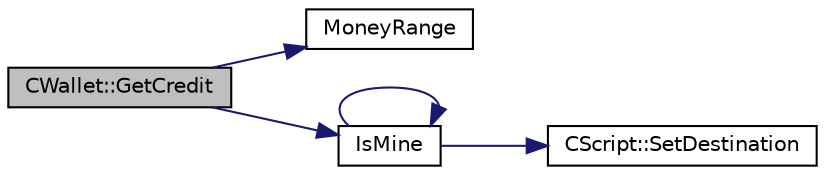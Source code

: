 digraph "CWallet::GetCredit"
{
  edge [fontname="Helvetica",fontsize="10",labelfontname="Helvetica",labelfontsize="10"];
  node [fontname="Helvetica",fontsize="10",shape=record];
  rankdir="LR";
  Node1472 [label="CWallet::GetCredit",height=0.2,width=0.4,color="black", fillcolor="grey75", style="filled", fontcolor="black"];
  Node1472 -> Node1473 [color="midnightblue",fontsize="10",style="solid",fontname="Helvetica"];
  Node1473 [label="MoneyRange",height=0.2,width=0.4,color="black", fillcolor="white", style="filled",URL="$dd/d2f/amount_8h.html#a12db56a9a1c931941f0943ecbb278aae"];
  Node1472 -> Node1474 [color="midnightblue",fontsize="10",style="solid",fontname="Helvetica"];
  Node1474 [label="IsMine",height=0.2,width=0.4,color="black", fillcolor="white", style="filled",URL="$dd/d0f/script_8cpp.html#adc59cf67d903c1ba1ef225561b85bfce"];
  Node1474 -> Node1475 [color="midnightblue",fontsize="10",style="solid",fontname="Helvetica"];
  Node1475 [label="CScript::SetDestination",height=0.2,width=0.4,color="black", fillcolor="white", style="filled",URL="$d9/d4b/class_c_script.html#ad1b5a9077241aa06116040c4f1b7c31e"];
  Node1474 -> Node1474 [color="midnightblue",fontsize="10",style="solid",fontname="Helvetica"];
}
